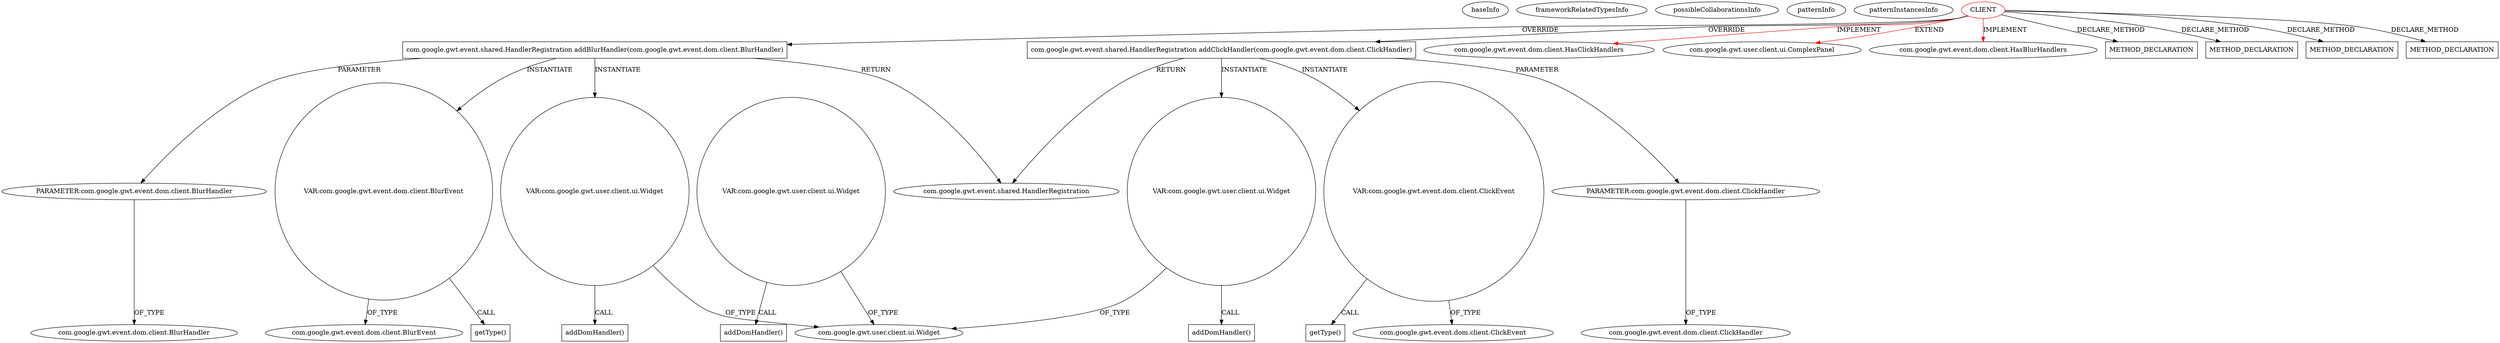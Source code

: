 digraph {
baseInfo[graphId=1562,category="pattern",isAnonymous=false,possibleRelation=false]
frameworkRelatedTypesInfo[0="com.google.gwt.user.client.ui.ComplexPanel",1="com.google.gwt.event.dom.client.HasClickHandlers",2="com.google.gwt.event.dom.client.HasBlurHandlers"]
possibleCollaborationsInfo[]
patternInfo[frequency=2.0,patternRootClient=0]
patternInstancesInfo[0="mguiral-GwtSvgLib~/mguiral-GwtSvgLib/GwtSvgLib-master/src/gwt/html5/svg/client/user/ui/SVGSymbolWidget.java~SVGSymbolWidget~3998",1="mguiral-GwtSvgLib~/mguiral-GwtSvgLib/GwtSvgLib-master/src/gwt/html5/svg/client/user/ui/SVGSwitchWidget.java~SVGSwitchWidget~4001"]
26[label="PARAMETER:com.google.gwt.event.dom.client.BlurHandler",vertexType="PARAMETER_DECLARATION",isFrameworkType=false]
27[label="com.google.gwt.event.dom.client.BlurHandler",vertexType="FRAMEWORK_INTERFACE_TYPE",isFrameworkType=false]
24[label="com.google.gwt.event.shared.HandlerRegistration addBlurHandler(com.google.gwt.event.dom.client.BlurHandler)",vertexType="OVERRIDING_METHOD_DECLARATION",isFrameworkType=false,shape=box]
0[label="CLIENT",vertexType="ROOT_CLIENT_CLASS_DECLARATION",isFrameworkType=false,color=red]
4[label="com.google.gwt.event.dom.client.HasClickHandlers",vertexType="FRAMEWORK_INTERFACE_TYPE",isFrameworkType=false]
28[label="VAR:com.google.gwt.user.client.ui.Widget",vertexType="VARIABLE_EXPRESION",isFrameworkType=false,shape=circle]
1[label="com.google.gwt.user.client.ui.ComplexPanel",vertexType="FRAMEWORK_CLASS_TYPE",isFrameworkType=false]
31[label="VAR:com.google.gwt.event.dom.client.BlurEvent",vertexType="VARIABLE_EXPRESION",isFrameworkType=false,shape=circle]
32[label="getType()",vertexType="INSIDE_CALL",isFrameworkType=false,shape=box]
15[label="com.google.gwt.event.shared.HandlerRegistration",vertexType="FRAMEWORK_INTERFACE_TYPE",isFrameworkType=false]
20[label="com.google.gwt.user.client.ui.Widget",vertexType="FRAMEWORK_CLASS_TYPE",isFrameworkType=false]
38[label="VAR:com.google.gwt.user.client.ui.Widget",vertexType="VARIABLE_EXPRESION",isFrameworkType=false,shape=circle]
88[label="VAR:com.google.gwt.user.client.ui.Widget",vertexType="VARIABLE_EXPRESION",isFrameworkType=false,shape=circle]
39[label="addDomHandler()",vertexType="INSIDE_CALL",isFrameworkType=false,shape=box]
89[label="addDomHandler()",vertexType="INSIDE_CALL",isFrameworkType=false,shape=box]
29[label="addDomHandler()",vertexType="INSIDE_CALL",isFrameworkType=false,shape=box]
34[label="com.google.gwt.event.shared.HandlerRegistration addClickHandler(com.google.gwt.event.dom.client.ClickHandler)",vertexType="OVERRIDING_METHOD_DECLARATION",isFrameworkType=false,shape=box]
41[label="VAR:com.google.gwt.event.dom.client.ClickEvent",vertexType="VARIABLE_EXPRESION",isFrameworkType=false,shape=circle]
42[label="getType()",vertexType="INSIDE_CALL",isFrameworkType=false,shape=box]
36[label="PARAMETER:com.google.gwt.event.dom.client.ClickHandler",vertexType="PARAMETER_DECLARATION",isFrameworkType=false]
43[label="com.google.gwt.event.dom.client.ClickEvent",vertexType="FRAMEWORK_CLASS_TYPE",isFrameworkType=false]
37[label="com.google.gwt.event.dom.client.ClickHandler",vertexType="FRAMEWORK_INTERFACE_TYPE",isFrameworkType=false]
33[label="com.google.gwt.event.dom.client.BlurEvent",vertexType="FRAMEWORK_CLASS_TYPE",isFrameworkType=false]
3[label="com.google.gwt.event.dom.client.HasBlurHandlers",vertexType="FRAMEWORK_INTERFACE_TYPE",isFrameworkType=false]
128[label="METHOD_DECLARATION",vertexType="CLIENT_METHOD_DECLARATION",isFrameworkType=false,shape=box]
133[label="METHOD_DECLARATION",vertexType="CLIENT_METHOD_DECLARATION",isFrameworkType=false,shape=box]
117[label="METHOD_DECLARATION",vertexType="CLIENT_METHOD_DECLARATION",isFrameworkType=false,shape=box]
146[label="METHOD_DECLARATION",vertexType="CLIENT_METHOD_DECLARATION",isFrameworkType=false,shape=box]
28->20[label="OF_TYPE"]
0->1[label="EXTEND",color=red]
38->39[label="CALL"]
0->133[label="DECLARE_METHOD"]
0->4[label="IMPLEMENT",color=red]
26->27[label="OF_TYPE"]
34->36[label="PARAMETER"]
41->43[label="OF_TYPE"]
0->24[label="OVERRIDE"]
24->15[label="RETURN"]
41->42[label="CALL"]
24->31[label="INSTANTIATE"]
88->89[label="CALL"]
31->32[label="CALL"]
34->15[label="RETURN"]
0->128[label="DECLARE_METHOD"]
38->20[label="OF_TYPE"]
34->38[label="INSTANTIATE"]
34->41[label="INSTANTIATE"]
0->117[label="DECLARE_METHOD"]
88->20[label="OF_TYPE"]
24->26[label="PARAMETER"]
31->33[label="OF_TYPE"]
0->3[label="IMPLEMENT",color=red]
0->34[label="OVERRIDE"]
24->28[label="INSTANTIATE"]
0->146[label="DECLARE_METHOD"]
28->29[label="CALL"]
36->37[label="OF_TYPE"]
}
